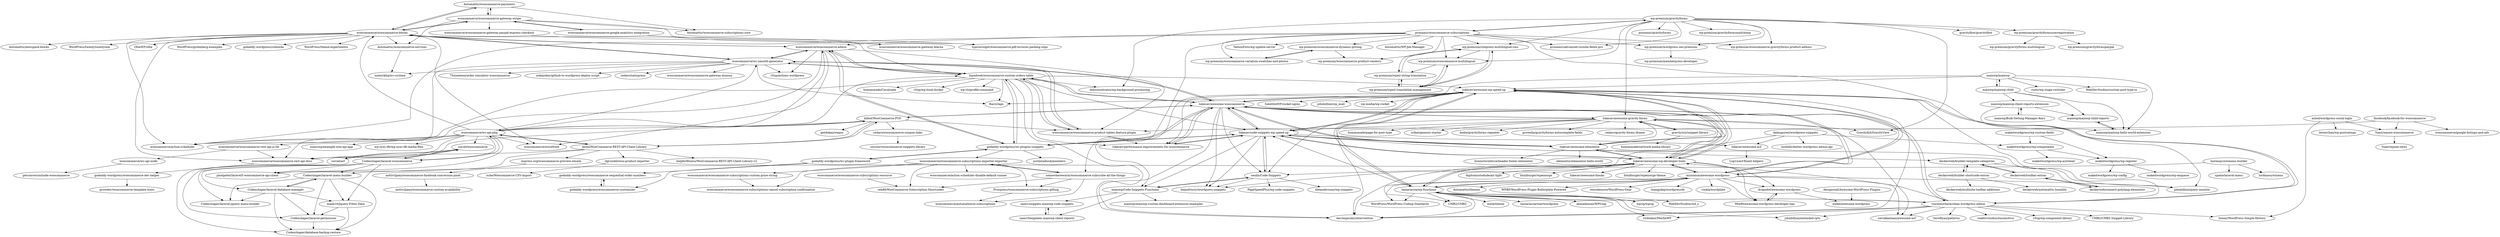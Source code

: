 digraph G {
"Automattic/woocommerce-payments" -> "Automattic/woocommerce-subscriptions-core"
"Automattic/woocommerce-payments" -> "woocommerce/woocommerce-gateway-stripe"
"Automattic/woocommerce-payments" -> "woocommerce/woocommerce-blocks"
"wp-premium/gravityforms" -> "pronamic/advanced-custom-fields-pro" ["e"=1]
"wp-premium/gravityforms" -> "wp-premium/woocommerce-gravityforms-product-addons"
"wp-premium/gravityforms" -> "GravityKit/GravityView" ["e"=1]
"wp-premium/gravityforms" -> "pronamic/gravityforms"
"wp-premium/gravityforms" -> "pronamic/woocommerce-subscriptions"
"wp-premium/gravityforms" -> "wp-premium/gravityformsmailchimp"
"wp-premium/gravityforms" -> "lukecav/awesome-gravity-forms"
"wp-premium/gravityforms" -> "wp-premium/gravityformsuserregistration"
"wp-premium/gravityforms" -> "wp-premium/wordpress-seo-premium"
"wp-premium/gravityforms" -> "gravityflow/gravityflow" ["e"=1]
"wp-premium/gravityforms" -> "wp-premium/sitepress-multilingual-cms"
"wp-premium/gravityforms" -> "wp-premium/woocommerce-multilingual"
"wp-premium/gravityforms" -> "deliciousbrains/wp-background-processing" ["e"=1]
"wp-premium/gravityformsuserregistration" -> "wp-premium/gravityforms-multilingual"
"wp-premium/gravityformsuserregistration" -> "wp-premium/gravityformspaypal"
"corcel/woocommerce" -> "corcel/acf"
"corcel/woocommerce" -> "Codexshaper/laravel-woocommerce"
"Codexshaper/laravel-woocommerce" -> "Codexshaper/laravel-permission"
"Codexshaper/laravel-woocommerce" -> "Codexshaper/database-backup-restore"
"Codexshaper/laravel-woocommerce" -> "Codexshaper/laravel-menu-builder"
"Codexshaper/laravel-woocommerce" -> "Codexshaper/laravel-database-manager"
"Codexshaper/laravel-woocommerce" -> "corcel/woocommerce"
"Codexshaper/laravel-woocommerce" -> "Codexshaper/laravel-jquery-menu-builder"
"Codexshaper/laravel-woocommerce" -> "maab16/Jquery-Filter-Data"
"Codexshaper/laravel-woocommerce" -> "pixelpeter/laravel5-woocommerce-api-client"
"Codexshaper/laravel-woocommerce" -> "woocommerce/wc-api-php"
"woocommerce/woocommerce-google-analytics-integration" -> "woocommerce/woocommerce-gateway-stripe"
"woocommerce/woocommerce-google-analytics-integration" -> "wpovernight/woocommerce-pdf-invoices-packing-slips"
"woocommerce/woocommerce-blocks" -> "woocommerce/woocommerce-admin"
"woocommerce/woocommerce-blocks" -> "woocommerce/wc-smooth-generator"
"woocommerce/woocommerce-blocks" -> "woocommerce/storefront" ["e"=1]
"woocommerce/woocommerce-blocks" -> "WordPress/gutenberg-examples" ["e"=1]
"woocommerce/woocommerce-blocks" -> "woocommerce/woocommerce-rest-api-docs"
"woocommerce/woocommerce-blocks" -> "godaddy-wordpress/coblocks" ["e"=1]
"woocommerce/woocommerce-blocks" -> "Automattic/woocommerce-payments"
"woocommerce/woocommerce-blocks" -> "Automattic/woocommerce-services"
"woocommerce/woocommerce-blocks" -> "woocommerce/woocommerce-gateway-stripe"
"woocommerce/woocommerce-blocks" -> "WordPress/theme-experiments" ["e"=1]
"woocommerce/woocommerce-blocks" -> "Automattic/newspack-blocks" ["e"=1]
"woocommerce/woocommerce-blocks" -> "WordPress/twentytwentyone" ["e"=1]
"woocommerce/woocommerce-blocks" -> "liquidweb/woocommerce-custom-orders-table"
"woocommerce/woocommerce-blocks" -> "OllieWP/ollie" ["e"=1]
"woocommerce/woocommerce-blocks" -> "woocommerce/action-scheduler" ["e"=1]
"woocommerce/woocommerce-admin" -> "woocommerce/woocommerce-blocks"
"woocommerce/woocommerce-admin" -> "woocommerce/wc-smooth-generator"
"woocommerce/woocommerce-admin" -> "woocommerce/storefront" ["e"=1]
"woocommerce/woocommerce-admin" -> "godaddy-wordpress/wc-plugins-snippets"
"woocommerce/woocommerce-admin" -> "liquidweb/woocommerce-custom-orders-table"
"woocommerce/woocommerce-admin" -> "woocommerce/woocommerce-rest-api-docs"
"woocommerce/woocommerce-admin" -> "woocommerce/woocommerce-product-tables-feature-plugin"
"woocommerce/woocommerce-admin" -> "10up/actions-wordpress" ["e"=1]
"liquidweb/woocommerce-custom-orders-table" -> "woocommerce/woocommerce-product-tables-feature-plugin"
"liquidweb/woocommerce-custom-orders-table" -> "woocommerce/wc-smooth-generator"
"liquidweb/woocommerce-custom-orders-table" -> "humanmade/Cavalcade" ["e"=1]
"liquidweb/woocommerce-custom-orders-table" -> "lukecav/awesome-woocommerce"
"liquidweb/woocommerce-custom-orders-table" -> "darrenjacoby/intervention" ["e"=1]
"liquidweb/woocommerce-custom-orders-table" -> "woocommerce/action-scheduler" ["e"=1]
"liquidweb/woocommerce-custom-orders-table" -> "deliciousbrains/wp-background-processing" ["e"=1]
"liquidweb/woocommerce-custom-orders-table" -> "lukecav/performance-improvements-for-woocommerce"
"liquidweb/woocommerce-custom-orders-table" -> "lukecav/code-snippets-wp-speed-up"
"liquidweb/woocommerce-custom-orders-table" -> "godaddy-wordpress/wc-plugins-snippets"
"liquidweb/woocommerce-custom-orders-table" -> "10up/wp-local-docker" ["e"=1]
"liquidweb/woocommerce-custom-orders-table" -> "woocommerce/woocommerce-admin"
"liquidweb/woocommerce-custom-orders-table" -> "Rarst/laps" ["e"=1]
"liquidweb/woocommerce-custom-orders-table" -> "lukecav/awesome-wp-speed-up"
"liquidweb/woocommerce-custom-orders-table" -> "wp-cli/profile-command" ["e"=1]
"kilbot/WooCommerce-POS" -> "lukecav/awesome-woocommerce"
"kilbot/WooCommerce-POS" -> "cedaro/woocommerce-coupon-links"
"kilbot/WooCommerce-POS" -> "woocommerce/woocommerce-product-tables-feature-plugin"
"kilbot/WooCommerce-POS" -> "kloon/WooCommerce-REST-API-Client-Library"
"kilbot/WooCommerce-POS" -> "woocommerce/woocommerce-rest-api-docs"
"kilbot/WooCommerce-POS" -> "getdokan/wepos" ["e"=1]
"kilbot/WooCommerce-POS" -> "woocommerce/wc-api-php"
"mainwp/mainwp" -> "mainwp/mainwp-child"
"mainwp/mainwp" -> "mainwp/mainwp-hello-world-extension"
"mainwp/mainwp" -> "roots/wp-stage-switcher" ["e"=1]
"mainwp/mainwp" -> "lukecav/awesome-wp-speed-up"
"mainwp/mainwp" -> "WebDevStudios/custom-post-type-ui" ["e"=1]
"mainwp/mainwp" -> "mainwp/Code-Snippets-Functions"
"godaddy-wordpress/wc-plugin-framework" -> "godaddy-wordpress/woocommerce-customizer"
"godaddy-wordpress/wc-plugin-framework" -> "godaddy-wordpress/wc-plugins-snippets"
"godaddy-wordpress/wc-plugin-framework" -> "godaddy-wordpress/woocommerce-sequential-order-numbers"
"woocommerce/woocommerce-subscriptions-importer-exporter" -> "Prospress/woocommerce-subscriptions-gifting"
"woocommerce/woocommerce-subscriptions-importer-exporter" -> "woocommerce/woocommerce-subscriptions-custom-price-string"
"woocommerce/woocommerce-subscriptions-importer-exporter" -> "woocommerce/woocommerce-subscriptions-cancel-subscription-confirmation"
"woocommerce/woocommerce-subscriptions-importer-exporter" -> "somewherewarm/woocommerce-subscribe-all-the-things"
"woocommerce/woocommerce-subscriptions-importer-exporter" -> "woocommerce/action-scheduler-disable-default-runner"
"woocommerce/woocommerce-subscriptions-importer-exporter" -> "seb86/WooCommerce-Subscription-Shortcodes"
"woocommerce/woocommerce-subscriptions-custom-price-string" -> "woocommerce/woocommerce-subscriptions-cancel-subscription-confirmation"
"kloon/WooCommerce-REST-API-Client-Library" -> "woocommerce/wc-api-php"
"kloon/WooCommerce-REST-API-Client-Library" -> "kilbot/WooCommerce-POS"
"kloon/WooCommerce-REST-API-Client-Library" -> "pixelpeter/laravel5-woocommerce-api-client"
"kloon/WooCommerce-REST-API-Client-Library" -> "helpforfitness/WooCommerce-REST-API-Client-Library-v2"
"kloon/WooCommerce-REST-API-Client-Library" -> "dgrundel/woo-product-importer"
"kloon/WooCommerce-REST-API-Client-Library" -> "woocommerce/woocommerce-rest-api-docs"
"kloon/WooCommerce-REST-API-Client-Library" -> "impress-org/woocommerce-preview-emails"
"woocommerce/woocommerce-product-tables-feature-plugin" -> "liquidweb/woocommerce-custom-orders-table"
"woocommerce/woocommerce-product-tables-feature-plugin" -> "woocommerce/wc-smooth-generator"
"woocommerce/woocommerce-product-tables-feature-plugin" -> "lukecav/performance-improvements-for-woocommerce"
"woocommerce/wc-smooth-generator" -> "woocommerce/woocommerce-product-tables-feature-plugin"
"woocommerce/wc-smooth-generator" -> "metorikhq/wc-cyclone"
"woocommerce/wc-smooth-generator" -> "75nineteen/order-simulator-woocommerce"
"woocommerce/wc-smooth-generator" -> "liquidweb/woocommerce-custom-orders-table"
"woocommerce/wc-smooth-generator" -> "woocommerce/woocommerce-admin"
"woocommerce/wc-smooth-generator" -> "woocommerce/woocommerce-blocks"
"woocommerce/wc-smooth-generator" -> "mikejolley/github-to-wordpress-deploy-script" ["e"=1]
"woocommerce/wc-smooth-generator" -> "cedaro/satispress" ["e"=1]
"woocommerce/wc-smooth-generator" -> "Rarst/laps" ["e"=1]
"woocommerce/wc-smooth-generator" -> "woocommerce/action-scheduler" ["e"=1]
"woocommerce/wc-smooth-generator" -> "10up/actions-wordpress" ["e"=1]
"woocommerce/wc-smooth-generator" -> "woocommerce/woocommerce-gateway-dummy"
"woocommerce/wc-smooth-generator" -> "lukecav/awesome-woocommerce"
"lukecav/performance-improvements-for-woocommerce" -> "lukecav/awesome-woocommerce"
"lukecav/performance-improvements-for-woocommerce" -> "lukecav/code-snippets-wp-speed-up"
"cedaro/woocommerce-coupon-links" -> "corsonr/woocommerce-snippets-library"
"mainwp/Code-Snippets-Functions" -> "uamv/snippets-mainwp-code-snippets"
"mainwp/Code-Snippets-Functions" -> "uamv/templates-mainwp-client-reports"
"mainwp/Code-Snippets-Functions" -> "senlin/Code-Snippets"
"mainwp/Code-Snippets-Functions" -> "mainwp/mainwp-custom-dashboard-extension-examples"
"harimayco/wmenu-builder" -> "Codexshaper/laravel-menu-builder"
"harimayco/wmenu-builder" -> "lordmacu/wmenu"
"harimayco/wmenu-builder" -> "spatie/laravel-menu" ["e"=1]
"woocommerce/woocommerce-rest-api-js-lib" -> "woocommerce/woocommerce-rest-api-docs"
"woocommerce/woocommerce-rest-api-js-lib" -> "woocommerce/wc-api-node"
"deckerweb/builder-template-categories" -> "deckerweb/toolbar-extras"
"deckerweb/builder-template-categories" -> "deckerweb/builder-shortcode-extras"
"deckerweb/builder-template-categories" -> "deckerweb/connect-polylang-elementor"
"dalenguyen/wordpress-snippets" -> "bojanfriscic/wordpress-snippets"
"dalenguyen/wordpress-snippets" -> "lukecav/awesome-acf"
"dalenguyen/wordpress-snippets" -> "luizbills/better-wordpress-admin-api"
"dalenguyen/wordpress-snippets" -> "makeitworkpress/wp-components"
"mainwp/mainwp-child" -> "mainwp/mainwp"
"mainwp/mainwp-child" -> "mainwp/mainwp-hello-world-extension"
"mainwp/mainwp-child" -> "mainwp/mainwp-client-reports-extension"
"mainwp/mainwp-child" -> "mainwp/mainwp-child-reports"
"uamv/templates-mainwp-client-reports" -> "uamv/snippets-mainwp-code-snippets"
"uamv/snippets-mainwp-code-snippets" -> "uamv/templates-mainwp-client-reports"
"woocommerce/woocommerce-subscriptions-resource" -> "seb86/WooCommerce-Subscription-Shortcodes"
"mainwp/Bulk-Setting-Manager-Keys" -> "mainwp/mainwp-client-reports-extension"
"deckerweb/toolbar-extras" -> "deckerweb/connect-polylang-elementor"
"deckerweb/toolbar-extras" -> "deckerweb/builder-template-categories"
"deckerweb/connect-polylang-elementor" -> "deckerweb/toolbar-extras"
"miled/wordpress-social-login" -> "bonny/WordPress-Simple-History" ["e"=1]
"miled/wordpress-social-login" -> "lesterchan/wp-postratings"
"miled/wordpress-social-login" -> "Yoast/wpseo-woocommerce"
"miziomon/awesome-wordpress" -> "lukecav/awesome-wp-developer-tools"
"miziomon/awesome-wordpress" -> "dropndot/awesome-wordpress"
"miziomon/awesome-wordpress" -> "taniarascia/wp-functions"
"miziomon/awesome-wordpress" -> "lukecav/awesome-woocommerce"
"miziomon/awesome-wordpress" -> "lukecav/awesome-wp-speed-up"
"miziomon/awesome-wordpress" -> "luangjokaj/wordpressify" ["e"=1]
"miziomon/awesome-wordpress" -> "Mte90/awesome-wordpress-developer-tips"
"miziomon/awesome-wordpress" -> "navidkashani/awesome-acf" ["e"=1]
"miziomon/awesome-wordpress" -> "vinkla/wordplate" ["e"=1]
"miziomon/awesome-wordpress" -> "WordPress/WordPress-Coding-Standards" ["e"=1]
"miziomon/awesome-wordpress" -> "Automattic/themes" ["e"=1]
"miziomon/awesome-wordpress" -> "WPBP/WordPress-Plugin-Boilerplate-Powered" ["e"=1]
"miziomon/awesome-wordpress" -> "CMB2/CMB2" ["e"=1]
"miziomon/awesome-wordpress" -> "wecodemore/WordPress-Gear" ["e"=1]
"miziomon/awesome-wordpress" -> "johnbillion/query-monitor" ["e"=1]
"gravitywiz/snippet-library" -> "lukecav/awesome-gravity-forms"
"gravitywiz/snippet-library" -> "humanmade/network-media-library" ["e"=1]
"dropndot/awesome-wordpress" -> "Mte90/awesome-wordpress-developer-tips"
"dropndot/awesome-wordpress" -> "endel/awesome-wordpress"
"deckerweb/builder-shortcode-extras" -> "deckerweb/builder-template-categories"
"deckerweb/builder-shortcode-extras" -> "deckerweb/automattic-humility"
"deckerweb/builder-shortcode-extras" -> "deckerweb/multisite-toolbar-additions"
"senlin/Code-Snippets" -> "lukecav/code-snippets-wp-speed-up"
"senlin/Code-Snippets" -> "theandersonn/wp-snippets"
"senlin/Code-Snippets" -> "PageSpeedPlus/wp-code-snippets"
"senlin/Code-Snippets" -> "bojanfriscic/wordpress-snippets"
"senlin/Code-Snippets" -> "mainwp/Code-Snippets-Functions"
"woocommerce/woocommerce-rest-api-docs" -> "godaddy-wordpress/woocommerce-dev-helper"
"Codexshaper/laravel-database-manager" -> "Codexshaper/laravel-permission"
"Codexshaper/laravel-database-manager" -> "Codexshaper/database-backup-restore"
"Codexshaper/laravel-database-manager" -> "maab16/Jquery-Filter-Data"
"Codexshaper/laravel-database-manager" -> "Codexshaper/laravel-jquery-menu-builder"
"Codexshaper/laravel-database-manager" -> "Codexshaper/laravel-menu-builder"
"godaddy-wordpress/woocommerce-sequential-order-numbers" -> "godaddy-wordpress/woocommerce-customizer"
"Codexshaper/laravel-menu-builder" -> "Codexshaper/laravel-permission"
"Codexshaper/laravel-menu-builder" -> "Codexshaper/database-backup-restore"
"Codexshaper/laravel-menu-builder" -> "Codexshaper/laravel-database-manager"
"Codexshaper/laravel-menu-builder" -> "Codexshaper/laravel-jquery-menu-builder"
"Codexshaper/laravel-menu-builder" -> "maab16/Jquery-Filter-Data"
"Codexshaper/laravel-permission" -> "Codexshaper/database-backup-restore"
"mainwp/mainwp-client-reports-extension" -> "mainwp/mainwp-child-reports"
"mainwp/mainwp-client-reports-extension" -> "mainwp/Bulk-Setting-Manager-Keys"
"mainwp/mainwp-client-reports-extension" -> "mainwp/mainwp-hello-world-extension"
"woocommerce/wc-api-php" -> "kloon/WooCommerce-REST-API-Client-Library"
"woocommerce/wc-api-php" -> "woocommerce/woocommerce-rest-api-docs"
"woocommerce/wc-api-php" -> "Codexshaper/laravel-woocommerce"
"woocommerce/wc-api-php" -> "pixelpeter/laravel5-woocommerce-api-client"
"woocommerce/wc-api-php" -> "kilbot/WooCommerce-POS"
"woocommerce/wc-api-php" -> "liquidweb/woocommerce-custom-orders-table"
"woocommerce/wc-api-php" -> "iconicwp/example-woo-api-app"
"woocommerce/wc-api-php" -> "woocommerce/woocommerce-blocks"
"woocommerce/wc-api-php" -> "woocommerce/woocommerce-rest-api-js-lib"
"woocommerce/wc-api-php" -> "woocommerce/wc-smooth-generator"
"woocommerce/wc-api-php" -> "corcel/woocommerce"
"woocommerce/wc-api-php" -> "woocommerce/woocommerce-admin"
"woocommerce/wc-api-php" -> "woocommerce/action-scheduler" ["e"=1]
"woocommerce/wc-api-php" -> "woocommerce/storefront" ["e"=1]
"woocommerce/wc-api-php" -> "wp-sync-db/wp-sync-db-media-files" ["e"=1]
"woocommerce/wc-api-node" -> "getconversio/node-woocommerce"
"impress-org/woocommerce-preview-emails" -> "anttiviljami/woocommerce-facebook-conversion-pixel"
"mainwp/mainwp-child-reports" -> "mainwp/mainwp-hello-world-extension"
"somewherewarm/woocommerce-subscribe-all-the-things" -> "seb86/WooCommerce-Subscription-Shortcodes"
"somewherewarm/woocommerce-subscribe-all-the-things" -> "Prospress/woocommerce-subscriptions-gifting"
"somewherewarm/woocommerce-subscribe-all-the-things" -> "woocommerce/woocommerce-subscriptions-importer-exporter"
"somewherewarm/woocommerce-subscribe-all-the-things" -> "woocommerce/automatewoo-subscriptions"
"mainwp/mainwp-hello-world-extension" -> "mainwp/mainwp-child-reports"
"godaddy-wordpress/woocommerce-dev-helper" -> "growdev/woocommerce-template-hints"
"Prospress/woocommerce-subscriptions-gifting" -> "woocommerce/automatewoo-subscriptions"
"taniarascia/wp-functions" -> "lukecav/awesome-wp-developer-tools"
"taniarascia/wp-functions" -> "vincentorback/clean-wordpress-admin"
"taniarascia/wp-functions" -> "tonik/theme" ["e"=1]
"taniarascia/wp-functions" -> "taniarascia/startwordpress" ["e"=1]
"taniarascia/wp-functions" -> "lukecav/code-snippets-wp-speed-up"
"taniarascia/wp-functions" -> "miziomon/awesome-wordpress"
"taniarascia/wp-functions" -> "ahmadawais/WPGulp" ["e"=1]
"taniarascia/wp-functions" -> "darrenjacoby/intervention" ["e"=1]
"taniarascia/wp-functions" -> "lukecav/awesome-wp-speed-up"
"taniarascia/wp-functions" -> "richtabor/MerlinWP" ["e"=1]
"taniarascia/wp-functions" -> "wprig/wprig" ["e"=1]
"taniarascia/wp-functions" -> "johnbillion/extended-cpts" ["e"=1]
"taniarascia/wp-functions" -> "WordPress/WordPress-Coding-Standards" ["e"=1]
"taniarascia/wp-functions" -> "WebDevStudios/wd_s" ["e"=1]
"taniarascia/wp-functions" -> "CMB2/CMB2" ["e"=1]
"vincentorback/clean-wordpress-admin" -> "darrenjacoby/intervention" ["e"=1]
"vincentorback/clean-wordpress-admin" -> "0aveRyan/patterns"
"vincentorback/clean-wordpress-admin" -> "taniarascia/wp-functions"
"vincentorback/clean-wordpress-admin" -> "lukecav/awesome-woocommerce"
"vincentorback/clean-wordpress-admin" -> "lukecav/code-snippets-wp-speed-up"
"vincentorback/clean-wordpress-admin" -> "navidkashani/awesome-acf" ["e"=1]
"vincentorback/clean-wordpress-admin" -> "lukecav/awesome-wp-speed-up"
"vincentorback/clean-wordpress-admin" -> "richtabor/MerlinWP" ["e"=1]
"vincentorback/clean-wordpress-admin" -> "reaktivstudios/locomotive" ["e"=1]
"vincentorback/clean-wordpress-admin" -> "johnbillion/extended-cpts" ["e"=1]
"vincentorback/clean-wordpress-admin" -> "10up/wp-component-library" ["e"=1]
"vincentorback/clean-wordpress-admin" -> "lukecav/awesome-wp-developer-tools"
"vincentorback/clean-wordpress-admin" -> "CMB2/CMB2-Snippet-Library" ["e"=1]
"vincentorback/clean-wordpress-admin" -> "bonny/WordPress-Simple-History" ["e"=1]
"Mte90/awesome-wordpress-developer-tips" -> "dropndot/awesome-wordpress"
"anttiviljami/woocommerce-facebook-conversion-pixel" -> "anttiviljami/woocommerce-custom-availability"
"Automattic/woocommerce-services" -> "metorikhq/wc-cyclone"
"woocommerce/woocommerce-gateway-stripe" -> "woocommerce/woocommerce-gateway-paypal-express-checkout"
"woocommerce/woocommerce-gateway-stripe" -> "woocommerce/woocommerce-google-analytics-integration"
"woocommerce/woocommerce-gateway-stripe" -> "Automattic/woocommerce-payments"
"woocommerce/woocommerce-gateway-stripe" -> "woocommerce/woocommerce-blocks"
"woocommerce/woocommerce-gateway-stripe" -> "Automattic/woocommerce-services"
"woocommerce/woocommerce-gateway-stripe" -> "wpovernight/woocommerce-pdf-invoices-packing-slips"
"woocommerce/woocommerce-gateway-stripe" -> "Automattic/woocommerce-subscriptions-core"
"godaddy-wordpress/wc-plugins-snippets" -> "lukecav/awesome-woocommerce"
"godaddy-wordpress/wc-plugins-snippets" -> "lukecav/code-snippets-wp-speed-up"
"godaddy-wordpress/wc-plugins-snippets" -> "godaddy-wordpress/wc-plugin-framework"
"godaddy-wordpress/wc-plugins-snippets" -> "woocommerce/woocommerce-admin"
"godaddy-wordpress/wc-plugins-snippets" -> "liquidweb/woocommerce-custom-orders-table"
"godaddy-wordpress/wc-plugins-snippets" -> "justintadlock/members" ["e"=1]
"godaddy-wordpress/wc-plugins-snippets" -> "woocommerce/woocommerce-subscriptions-importer-exporter"
"wp-premium/woocommerce-dynamic-pricing" -> "wp-premium/woocommerce-variation-swatches-and-photos"
"wp-premium/woocommerce-dynamic-pricing" -> "wp-premium/woocommerce-product-vendors"
"wp-premium/woocommerce-variation-swatches-and-photos" -> "wp-premium/woocommerce-dynamic-pricing"
"woocommerce/woocommerce-gateway-paypal-express-checkout" -> "woocommerce/woocommerce-gateway-klarna"
"wp-premium/sitepress-multilingual-cms" -> "wp-premium/wpml-string-translation"
"wp-premium/sitepress-multilingual-cms" -> "wp-premium/wpml-translation-management"
"wp-premium/sitepress-multilingual-cms" -> "wp-premium/woocommerce-multilingual"
"wp-premium/wpml-string-translation" -> "wp-premium/wpml-translation-management"
"wp-premium/wpml-string-translation" -> "wp-premium/sitepress-multilingual-cms"
"dgrundel/woo-product-importer" -> "xube/Woocommerce-CSV-import"
"wp-premium/wordpress-seo-premium" -> "wp-premium/memberpress-developer"
"wp-premium/woocommerce-multilingual" -> "wp-premium/wpml-translation-management"
"wp-premium/woocommerce-multilingual" -> "wp-premium/wpml-string-translation"
"godaddy-wordpress/woocommerce-customizer" -> "godaddy-wordpress/woocommerce-sequential-order-numbers"
"wp-premium/wpml-translation-management" -> "wp-premium/wpml-string-translation"
"wp-premium/wpml-translation-management" -> "wp-premium/woocommerce-multilingual"
"wp-premium/wpml-translation-management" -> "wp-premium/sitepress-multilingual-cms"
"pronamic/woocommerce-subscriptions" -> "wp-premium/woocommerce-dynamic-pricing"
"pronamic/woocommerce-subscriptions" -> "pronamic/advanced-custom-fields-pro" ["e"=1]
"pronamic/woocommerce-subscriptions" -> "wp-premium/gravityforms"
"pronamic/woocommerce-subscriptions" -> "wp-premium/wordpress-seo-premium"
"pronamic/woocommerce-subscriptions" -> "somewherewarm/woocommerce-subscribe-all-the-things"
"pronamic/woocommerce-subscriptions" -> "wp-premium/woocommerce-variation-swatches-and-photos"
"pronamic/woocommerce-subscriptions" -> "YahnisElsts/wp-update-server" ["e"=1]
"pronamic/woocommerce-subscriptions" -> "wp-premium/woocommerce-gravityforms-product-addons"
"pronamic/woocommerce-subscriptions" -> "woocommerce/woocommerce-admin"
"pronamic/woocommerce-subscriptions" -> "woocommerce/action-scheduler" ["e"=1]
"pronamic/woocommerce-subscriptions" -> "wp-premium/woocommerce-product-vendors"
"pronamic/woocommerce-subscriptions" -> "Automattic/WP-Job-Manager" ["e"=1]
"pronamic/woocommerce-subscriptions" -> "wp-premium/woocommerce-multilingual"
"pronamic/woocommerce-subscriptions" -> "johnbillion/query-monitor" ["e"=1]
"pronamic/woocommerce-subscriptions" -> "wp-premium/sitepress-multilingual-cms"
"makeitworkpress/wp-custom-fields" -> "makeitworkpress/wp-components"
"makeitworkpress/wp-custom-fields" -> "makeitworkpress/wp-register"
"lukecav/awesome-gravity-forms" -> "kodie/gravityforms-repeater"
"lukecav/awesome-gravity-forms" -> "navidkashani/awesome-acf" ["e"=1]
"lukecav/awesome-gravity-forms" -> "growella/gravityforms-autocomplete-fields"
"lukecav/awesome-gravity-forms" -> "lukecav/awesome-woocommerce"
"lukecav/awesome-gravity-forms" -> "cedaro/gravity-forms-iframe"
"lukecav/awesome-gravity-forms" -> "gravitywiz/snippet-library"
"lukecav/awesome-gravity-forms" -> "lukecav/awesome-wp-developer-tools"
"lukecav/awesome-gravity-forms" -> "humanmade/page-for-post-type" ["e"=1]
"lukecav/awesome-gravity-forms" -> "lukecav/code-snippets-wp-speed-up"
"lukecav/awesome-gravity-forms" -> "GravityKit/GravityView" ["e"=1]
"lukecav/awesome-gravity-forms" -> "darrenjacoby/intervention" ["e"=1]
"lukecav/awesome-gravity-forms" -> "srikat/genesis-starter" ["e"=1]
"lukecav/awesome-acf" -> "Log1x/acf-fluent-helpers"
"designwall/Awesome-WordPress-Plugins" -> "endel/awesome-wordpress"
"corcel/acf" -> "corcel/woocommerce"
"makeitworkpress/wp-register" -> "makeitworkpress/wp-enqueue"
"makeitworkpress/wp-register" -> "makeitworkpress/wp-config"
"lukecav/awesome-wp-speed-up" -> "lukecav/code-snippets-wp-speed-up"
"lukecav/awesome-wp-speed-up" -> "lukecav/awesome-wp-developer-tools"
"lukecav/awesome-wp-speed-up" -> "lukecav/awesome-woocommerce"
"lukecav/awesome-wp-speed-up" -> "darrenjacoby/intervention" ["e"=1]
"lukecav/awesome-wp-speed-up" -> "Rarst/laps" ["e"=1]
"lukecav/awesome-wp-speed-up" -> "lukecav/awesome-elementor"
"lukecav/awesome-wp-speed-up" -> "johnbillion/query-monitor" ["e"=1]
"lukecav/awesome-wp-speed-up" -> "lukecav/performance-improvements-for-woocommerce"
"lukecav/awesome-wp-speed-up" -> "senlin/Code-Snippets"
"lukecav/awesome-wp-speed-up" -> "SatelliteWP/rocket-nginx" ["e"=1]
"lukecav/awesome-wp-speed-up" -> "vincentorback/clean-wordpress-admin"
"lukecav/awesome-wp-speed-up" -> "johnbillion/wp_mail" ["e"=1]
"lukecav/awesome-wp-speed-up" -> "wp-media/wp-rocket" ["e"=1]
"lukecav/awesome-wp-speed-up" -> "taniarascia/wp-functions"
"lukecav/awesome-wp-speed-up" -> "miziomon/awesome-wordpress"
"lukecav/awesome-elementor" -> "lukecav/code-snippets-wp-speed-up"
"lukecav/awesome-elementor" -> "lukecav/awesome-wp-developer-tools"
"lukecav/awesome-elementor" -> "brainstormforce/header-footer-elementor"
"lukecav/awesome-elementor" -> "elementor/elementor-hello-world" ["e"=1]
"lukecav/awesome-elementor" -> "lukecav/awesome-wp-speed-up"
"lukecav/awesome-elementor" -> "lukecav/awesome-woocommerce"
"lukecav/awesome-elementor" -> "lukecav/awesome-gravity-forms"
"lukecav/awesome-elementor" -> "deckerweb/builder-template-categories"
"lukecav/awesome-wp-developer-tools" -> "lukecav/awesome-wp-speed-up"
"lukecav/awesome-wp-developer-tools" -> "lukecav/code-snippets-wp-speed-up"
"lukecav/awesome-wp-developer-tools" -> "lukecav/awesome-woocommerce"
"lukecav/awesome-wp-developer-tools" -> "miziomon/awesome-wordpress"
"lukecav/awesome-wp-developer-tools" -> "taniarascia/wp-functions"
"lukecav/awesome-wp-developer-tools" -> "htmlburger/wpemerge" ["e"=1]
"lukecav/awesome-wp-developer-tools" -> "darrenjacoby/intervention" ["e"=1]
"lukecav/awesome-wp-developer-tools" -> "lukecav/awesome-elementor"
"lukecav/awesome-wp-developer-tools" -> "lukecav/awesome-blocks" ["e"=1]
"lukecav/awesome-wp-developer-tools" -> "dropndot/awesome-wordpress"
"lukecav/awesome-wp-developer-tools" -> "senlin/Code-Snippets"
"lukecav/awesome-wp-developer-tools" -> "htmlburger/wpemerge-theme" ["e"=1]
"lukecav/awesome-wp-developer-tools" -> "lukecav/awesome-gravity-forms"
"lukecav/awesome-wp-developer-tools" -> "digitoimistodude/air-light" ["e"=1]
"lukecav/awesome-wp-developer-tools" -> "Mte90/awesome-wordpress-developer-tips"
"maab16/Jquery-Filter-Data" -> "Codexshaper/database-backup-restore"
"maab16/Jquery-Filter-Data" -> "Codexshaper/laravel-permission"
"facebook/facebook-for-woocommerce" -> "woocommerce/google-listings-and-ads"
"facebook/facebook-for-woocommerce" -> "Yoast/wpseo-woocommerce"
"facebook/facebook-for-woocommerce" -> "woocommerce/woocommerce-product-tables-feature-plugin"
"lukecav/awesome-woocommerce" -> "lukecav/code-snippets-wp-speed-up"
"lukecav/awesome-woocommerce" -> "lukecav/awesome-wp-developer-tools"
"lukecav/awesome-woocommerce" -> "lukecav/awesome-wp-speed-up"
"lukecav/awesome-woocommerce" -> "lukecav/performance-improvements-for-woocommerce"
"lukecav/awesome-woocommerce" -> "godaddy-wordpress/wc-plugins-snippets"
"lukecav/awesome-woocommerce" -> "senlin/Code-Snippets"
"lukecav/awesome-woocommerce" -> "lukecav/awesome-gravity-forms"
"lukecav/awesome-woocommerce" -> "liquidweb/woocommerce-custom-orders-table"
"lukecav/awesome-woocommerce" -> "lukecav/awesome-elementor"
"lukecav/awesome-woocommerce" -> "vincentorback/clean-wordpress-admin"
"lukecav/awesome-woocommerce" -> "kilbot/WooCommerce-POS"
"lukecav/awesome-woocommerce" -> "woocommerce/wc-smooth-generator"
"lukecav/awesome-woocommerce" -> "bojanfriscic/wordpress-snippets"
"lukecav/awesome-woocommerce" -> "darrenjacoby/intervention" ["e"=1]
"lukecav/awesome-woocommerce" -> "miziomon/awesome-wordpress"
"lukecav/code-snippets-wp-speed-up" -> "senlin/Code-Snippets"
"lukecav/code-snippets-wp-speed-up" -> "lukecav/awesome-woocommerce"
"lukecav/code-snippets-wp-speed-up" -> "lukecav/awesome-wp-speed-up"
"lukecav/code-snippets-wp-speed-up" -> "lukecav/awesome-wp-developer-tools"
"lukecav/code-snippets-wp-speed-up" -> "lukecav/performance-improvements-for-woocommerce"
"lukecav/code-snippets-wp-speed-up" -> "lukecav/awesome-acf"
"lukecav/code-snippets-wp-speed-up" -> "godaddy-wordpress/wc-plugins-snippets"
"lukecav/code-snippets-wp-speed-up" -> "bojanfriscic/wordpress-snippets"
"lukecav/code-snippets-wp-speed-up" -> "lukecav/awesome-elementor"
"lukecav/code-snippets-wp-speed-up" -> "mainwp/Code-Snippets-Functions"
"Yoast/wpseo-woocommerce" -> "Yoast/wpseo-news"
"makeitworkpress/wp-components" -> "makeitworkpress/wp-register"
"makeitworkpress/wp-components" -> "makeitworkpress/wp-autoload"
"Automattic/woocommerce-payments" ["l"="11.346,-35.911"]
"Automattic/woocommerce-subscriptions-core" ["l"="11.328,-35.886"]
"woocommerce/woocommerce-gateway-stripe" ["l"="11.318,-35.907"]
"woocommerce/woocommerce-blocks" ["l"="11.373,-35.941"]
"wp-premium/gravityforms" ["l"="11.525,-35.895"]
"pronamic/advanced-custom-fields-pro" ["l"="11.731,-35.248"]
"wp-premium/woocommerce-gravityforms-product-addons" ["l"="11.517,-35.874"]
"GravityKit/GravityView" ["l"="11.7,-35.411"]
"pronamic/gravityforms" ["l"="11.569,-35.897"]
"pronamic/woocommerce-subscriptions" ["l"="11.492,-35.868"]
"wp-premium/gravityformsmailchimp" ["l"="11.549,-35.903"]
"lukecav/awesome-gravity-forms" ["l"="11.442,-36.031"]
"wp-premium/gravityformsuserregistration" ["l"="11.577,-35.88"]
"wp-premium/wordpress-seo-premium" ["l"="11.543,-35.871"]
"gravityflow/gravityflow" ["l"="11.782,-35.402"]
"wp-premium/sitepress-multilingual-cms" ["l"="11.539,-35.852"]
"wp-premium/woocommerce-multilingual" ["l"="11.523,-35.852"]
"deliciousbrains/wp-background-processing" ["l"="11.921,-35.398"]
"wp-premium/gravityforms-multilingual" ["l"="11.603,-35.882"]
"wp-premium/gravityformspaypal" ["l"="11.601,-35.867"]
"corcel/woocommerce" ["l"="11.536,-35.987"]
"corcel/acf" ["l"="11.57,-35.986"]
"Codexshaper/laravel-woocommerce" ["l"="11.534,-36.007"]
"Codexshaper/laravel-permission" ["l"="11.564,-36.011"]
"Codexshaper/database-backup-restore" ["l"="11.556,-36.02"]
"Codexshaper/laravel-menu-builder" ["l"="11.583,-36.031"]
"Codexshaper/laravel-database-manager" ["l"="11.577,-36.017"]
"Codexshaper/laravel-jquery-menu-builder" ["l"="11.559,-36.03"]
"maab16/Jquery-Filter-Data" ["l"="11.566,-36.024"]
"pixelpeter/laravel5-woocommerce-api-client" ["l"="11.505,-35.994"]
"woocommerce/wc-api-php" ["l"="11.462,-35.975"]
"woocommerce/woocommerce-google-analytics-integration" ["l"="11.289,-35.894"]
"wpovernight/woocommerce-pdf-invoices-packing-slips" ["l"="11.269,-35.902"]
"woocommerce/woocommerce-admin" ["l"="11.407,-35.957"]
"woocommerce/wc-smooth-generator" ["l"="11.376,-35.975"]
"woocommerce/storefront" ["l"="11.944,-35.405"]
"WordPress/gutenberg-examples" ["l"="11.846,-35.417"]
"woocommerce/woocommerce-rest-api-docs" ["l"="11.441,-35.952"]
"godaddy-wordpress/coblocks" ["l"="11.802,-35.482"]
"Automattic/woocommerce-services" ["l"="11.326,-35.932"]
"WordPress/theme-experiments" ["l"="11.774,-35.493"]
"Automattic/newspack-blocks" ["l"="11.818,-35.569"]
"WordPress/twentytwentyone" ["l"="11.713,-35.517"]
"liquidweb/woocommerce-custom-orders-table" ["l"="11.391,-35.996"]
"OllieWP/ollie" ["l"="11.743,-35.543"]
"woocommerce/action-scheduler" ["l"="11.951,-35.45"]
"godaddy-wordpress/wc-plugins-snippets" ["l"="11.403,-35.979"]
"woocommerce/woocommerce-product-tables-feature-plugin" ["l"="11.36,-35.988"]
"10up/actions-wordpress" ["l"="11.899,-35.489"]
"humanmade/Cavalcade" ["l"="11.903,-35.432"]
"lukecav/awesome-woocommerce" ["l"="11.396,-36.028"]
"darrenjacoby/intervention" ["l"="10.756,-34.964"]
"lukecav/performance-improvements-for-woocommerce" ["l"="11.374,-36.02"]
"lukecav/code-snippets-wp-speed-up" ["l"="11.394,-36.046"]
"10up/wp-local-docker" ["l"="11.857,-35.348"]
"Rarst/laps" ["l"="11.933,-35.476"]
"lukecav/awesome-wp-speed-up" ["l"="11.367,-36.051"]
"wp-cli/profile-command" ["l"="11.877,-35.619"]
"kilbot/WooCommerce-POS" ["l"="11.441,-35.987"]
"cedaro/woocommerce-coupon-links" ["l"="11.491,-35.949"]
"kloon/WooCommerce-REST-API-Client-Library" ["l"="11.495,-35.971"]
"getdokan/wepos" ["l"="-12.465,-27.712"]
"mainwp/mainwp" ["l"="11.306,-36.116"]
"mainwp/mainwp-child" ["l"="11.282,-36.137"]
"mainwp/mainwp-hello-world-extension" ["l"="11.271,-36.129"]
"roots/wp-stage-switcher" ["l"="11.751,-35.262"]
"WebDevStudios/custom-post-type-ui" ["l"="11.816,-35.341"]
"mainwp/Code-Snippets-Functions" ["l"="11.374,-36.108"]
"godaddy-wordpress/wc-plugin-framework" ["l"="11.403,-35.936"]
"godaddy-wordpress/woocommerce-customizer" ["l"="11.391,-35.909"]
"godaddy-wordpress/woocommerce-sequential-order-numbers" ["l"="11.407,-35.911"]
"woocommerce/woocommerce-subscriptions-importer-exporter" ["l"="11.401,-35.864"]
"Prospress/woocommerce-subscriptions-gifting" ["l"="11.417,-35.832"]
"woocommerce/woocommerce-subscriptions-custom-price-string" ["l"="11.367,-35.844"]
"woocommerce/woocommerce-subscriptions-cancel-subscription-confirmation" ["l"="11.376,-35.856"]
"somewherewarm/woocommerce-subscribe-all-the-things" ["l"="11.431,-35.846"]
"woocommerce/action-scheduler-disable-default-runner" ["l"="11.386,-35.834"]
"seb86/WooCommerce-Subscription-Shortcodes" ["l"="11.404,-35.838"]
"helpforfitness/WooCommerce-REST-API-Client-Library-v2" ["l"="11.522,-35.965"]
"dgrundel/woo-product-importer" ["l"="11.54,-35.952"]
"impress-org/woocommerce-preview-emails" ["l"="11.576,-35.958"]
"metorikhq/wc-cyclone" ["l"="11.335,-35.952"]
"75nineteen/order-simulator-woocommerce" ["l"="11.319,-35.979"]
"mikejolley/github-to-wordpress-deploy-script" ["l"="11.934,-35.462"]
"cedaro/satispress" ["l"="11.934,-35.493"]
"woocommerce/woocommerce-gateway-dummy" ["l"="11.339,-35.97"]
"corsonr/woocommerce-snippets-library" ["l"="11.515,-35.934"]
"uamv/snippets-mainwp-code-snippets" ["l"="11.377,-36.128"]
"uamv/templates-mainwp-client-reports" ["l"="11.364,-36.135"]
"senlin/Code-Snippets" ["l"="11.394,-36.081"]
"mainwp/mainwp-custom-dashboard-extension-examples" ["l"="11.383,-36.14"]
"harimayco/wmenu-builder" ["l"="11.631,-36.048"]
"lordmacu/wmenu" ["l"="11.659,-36.057"]
"spatie/laravel-menu" ["l"="-14.892,27.809"]
"woocommerce/woocommerce-rest-api-js-lib" ["l"="11.451,-35.924"]
"woocommerce/wc-api-node" ["l"="11.449,-35.891"]
"deckerweb/builder-template-categories" ["l"="11.476,-36.101"]
"deckerweb/toolbar-extras" ["l"="11.481,-36.116"]
"deckerweb/builder-shortcode-extras" ["l"="11.503,-36.111"]
"deckerweb/connect-polylang-elementor" ["l"="11.493,-36.121"]
"dalenguyen/wordpress-snippets" ["l"="11.447,-36.142"]
"bojanfriscic/wordpress-snippets" ["l"="11.418,-36.082"]
"lukecav/awesome-acf" ["l"="11.43,-36.104"]
"luizbills/better-wordpress-admin-api" ["l"="11.461,-36.165"]
"makeitworkpress/wp-components" ["l"="11.468,-36.191"]
"mainwp/mainwp-client-reports-extension" ["l"="11.259,-36.149"]
"mainwp/mainwp-child-reports" ["l"="11.258,-36.137"]
"woocommerce/woocommerce-subscriptions-resource" ["l"="11.396,-35.813"]
"mainwp/Bulk-Setting-Manager-Keys" ["l"="11.247,-36.161"]
"miled/wordpress-social-login" ["l"="11.125,-35.97"]
"bonny/WordPress-Simple-History" ["l"="11.998,-35.54"]
"lesterchan/wp-postratings" ["l"="11.088,-35.968"]
"Yoast/wpseo-woocommerce" ["l"="11.179,-35.972"]
"miziomon/awesome-wordpress" ["l"="11.353,-36.078"]
"lukecav/awesome-wp-developer-tools" ["l"="11.383,-36.064"]
"dropndot/awesome-wordpress" ["l"="11.35,-36.116"]
"taniarascia/wp-functions" ["l"="11.33,-36.057"]
"luangjokaj/wordpressify" ["l"="10.647,-34.882"]
"Mte90/awesome-wordpress-developer-tips" ["l"="11.342,-36.101"]
"navidkashani/awesome-acf" ["l"="10.813,-34.884"]
"vinkla/wordplate" ["l"="10.712,-34.937"]
"WordPress/WordPress-Coding-Standards" ["l"="11.907,-35.315"]
"Automattic/themes" ["l"="11.816,-35.492"]
"WPBP/WordPress-Plugin-Boilerplate-Powered" ["l"="11.94,-35.351"]
"CMB2/CMB2" ["l"="11.873,-35.259"]
"wecodemore/WordPress-Gear" ["l"="11.697,-35.257"]
"johnbillion/query-monitor" ["l"="11.914,-35.381"]
"gravitywiz/snippet-library" ["l"="11.476,-36.03"]
"humanmade/network-media-library" ["l"="11.92,-35.576"]
"endel/awesome-wordpress" ["l"="11.336,-36.158"]
"deckerweb/automattic-humility" ["l"="11.526,-36.116"]
"deckerweb/multisite-toolbar-additions" ["l"="11.519,-36.128"]
"theandersonn/wp-snippets" ["l"="11.407,-36.121"]
"PageSpeedPlus/wp-code-snippets" ["l"="11.404,-36.103"]
"godaddy-wordpress/woocommerce-dev-helper" ["l"="11.472,-35.931"]
"iconicwp/example-woo-api-app" ["l"="11.469,-35.954"]
"wp-sync-db/wp-sync-db-media-files" ["l"="11.741,-35.231"]
"getconversio/node-woocommerce" ["l"="11.448,-35.87"]
"anttiviljami/woocommerce-facebook-conversion-pixel" ["l"="11.617,-35.953"]
"woocommerce/automatewoo-subscriptions" ["l"="11.431,-35.82"]
"growdev/woocommerce-template-hints" ["l"="11.486,-35.916"]
"vincentorback/clean-wordpress-admin" ["l"="11.349,-36.034"]
"tonik/theme" ["l"="10.684,-34.889"]
"taniarascia/startwordpress" ["l"="9.085,-29.471"]
"ahmadawais/WPGulp" ["l"="11.856,-35.276"]
"richtabor/MerlinWP" ["l"="11.811,-35.37"]
"wprig/wprig" ["l"="11.867,-35.37"]
"johnbillion/extended-cpts" ["l"="10.768,-34.948"]
"WebDevStudios/wd_s" ["l"="11.838,-35.359"]
"0aveRyan/patterns" ["l"="11.302,-36.026"]
"reaktivstudios/locomotive" ["l"="11.962,-35.435"]
"10up/wp-component-library" ["l"="11.825,-35.407"]
"CMB2/CMB2-Snippet-Library" ["l"="11.835,-35.226"]
"anttiviljami/woocommerce-custom-availability" ["l"="11.642,-35.95"]
"woocommerce/woocommerce-gateway-paypal-express-checkout" ["l"="11.292,-35.871"]
"justintadlock/members" ["l"="11.848,-35.372"]
"wp-premium/woocommerce-dynamic-pricing" ["l"="11.495,-35.825"]
"wp-premium/woocommerce-variation-swatches-and-photos" ["l"="11.478,-35.834"]
"wp-premium/woocommerce-product-vendors" ["l"="11.498,-35.843"]
"woocommerce/woocommerce-gateway-klarna" ["l"="11.275,-35.854"]
"wp-premium/wpml-string-translation" ["l"="11.552,-35.836"]
"wp-premium/wpml-translation-management" ["l"="11.534,-35.834"]
"xube/Woocommerce-CSV-import" ["l"="11.561,-35.939"]
"wp-premium/memberpress-developer" ["l"="11.571,-35.857"]
"YahnisElsts/wp-update-server" ["l"="11.957,-35.282"]
"Automattic/WP-Job-Manager" ["l"="11.884,-35.38"]
"makeitworkpress/wp-custom-fields" ["l"="11.464,-36.215"]
"makeitworkpress/wp-register" ["l"="11.482,-36.217"]
"kodie/gravityforms-repeater" ["l"="11.489,-36.046"]
"growella/gravityforms-autocomplete-fields" ["l"="11.459,-36.05"]
"cedaro/gravity-forms-iframe" ["l"="11.483,-36.065"]
"humanmade/page-for-post-type" ["l"="10.793,-34.845"]
"srikat/genesis-starter" ["l"="11.419,-35.41"]
"Log1x/acf-fluent-helpers" ["l"="11.442,-36.12"]
"designwall/Awesome-WordPress-Plugins" ["l"="11.326,-36.185"]
"makeitworkpress/wp-enqueue" ["l"="11.5,-36.229"]
"makeitworkpress/wp-config" ["l"="11.485,-36.236"]
"lukecav/awesome-elementor" ["l"="11.417,-36.058"]
"SatelliteWP/rocket-nginx" ["l"="12.174,-34.06"]
"johnbillion/wp_mail" ["l"="11.883,-35.497"]
"wp-media/wp-rocket" ["l"="11.893,-35.459"]
"brainstormforce/header-footer-elementor" ["l"="11.452,-36.083"]
"elementor/elementor-hello-world" ["l"="11.686,-35.433"]
"htmlburger/wpemerge" ["l"="10.777,-34.937"]
"lukecav/awesome-blocks" ["l"="11.656,-35.583"]
"htmlburger/wpemerge-theme" ["l"="10.743,-34.918"]
"digitoimistodude/air-light" ["l"="10.661,-34.91"]
"facebook/facebook-for-woocommerce" ["l"="11.25,-35.98"]
"woocommerce/google-listings-and-ads" ["l"="11.22,-35.983"]
"Yoast/wpseo-news" ["l"="11.162,-35.955"]
"makeitworkpress/wp-autoload" ["l"="11.489,-36.198"]
}